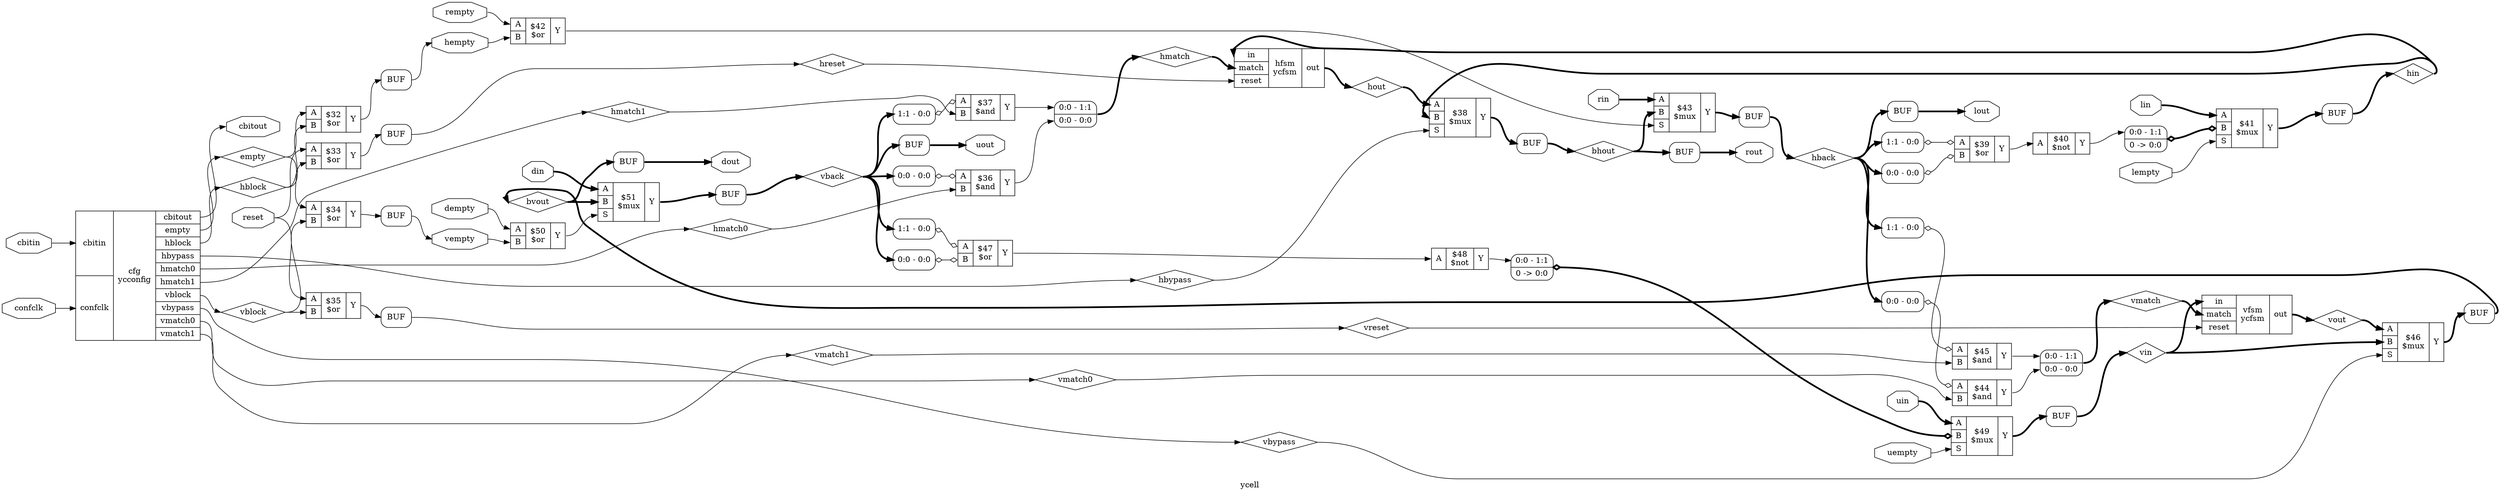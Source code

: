 digraph "ycell" {
label="ycell";
rankdir="LR";
remincross=true;
n21 [ shape=diamond, label="bvout", color="black", fontcolor="black" ];
n22 [ shape=diamond, label="vmatch", color="black", fontcolor="black" ];
n23 [ shape=diamond, label="bhout", color="black", fontcolor="black" ];
n24 [ shape=diamond, label="hmatch", color="black", fontcolor="black" ];
n25 [ shape=diamond, label="vback", color="black", fontcolor="black" ];
n26 [ shape=diamond, label="vout", color="black", fontcolor="black" ];
n27 [ shape=diamond, label="vin", color="black", fontcolor="black" ];
n28 [ shape=diamond, label="vreset", color="black", fontcolor="black" ];
n29 [ shape=diamond, label="hback", color="black", fontcolor="black" ];
n30 [ shape=diamond, label="hout", color="black", fontcolor="black" ];
n31 [ shape=diamond, label="hin", color="black", fontcolor="black" ];
n32 [ shape=diamond, label="hreset", color="black", fontcolor="black" ];
n33 [ shape=diamond, label="vmatch1", color="black", fontcolor="black" ];
n34 [ shape=diamond, label="vmatch0", color="black", fontcolor="black" ];
n35 [ shape=diamond, label="vbypass", color="black", fontcolor="black" ];
n36 [ shape=diamond, label="vblock", color="black", fontcolor="black" ];
n37 [ shape=diamond, label="hmatch1", color="black", fontcolor="black" ];
n38 [ shape=diamond, label="hmatch0", color="black", fontcolor="black" ];
n39 [ shape=diamond, label="hbypass", color="black", fontcolor="black" ];
n40 [ shape=diamond, label="hblock", color="black", fontcolor="black" ];
n41 [ shape=diamond, label="empty", color="black", fontcolor="black" ];
n42 [ shape=octagon, label="rout", color="black", fontcolor="black" ];
n43 [ shape=octagon, label="rin", color="black", fontcolor="black" ];
n44 [ shape=octagon, label="rempty", color="black", fontcolor="black" ];
n45 [ shape=octagon, label="lout", color="black", fontcolor="black" ];
n46 [ shape=octagon, label="lin", color="black", fontcolor="black" ];
n47 [ shape=octagon, label="lempty", color="black", fontcolor="black" ];
n48 [ shape=octagon, label="dout", color="black", fontcolor="black" ];
n49 [ shape=octagon, label="din", color="black", fontcolor="black" ];
n50 [ shape=octagon, label="dempty", color="black", fontcolor="black" ];
n51 [ shape=octagon, label="uout", color="black", fontcolor="black" ];
n52 [ shape=octagon, label="uin", color="black", fontcolor="black" ];
n53 [ shape=octagon, label="uempty", color="black", fontcolor="black" ];
n54 [ shape=octagon, label="vempty", color="black", fontcolor="black" ];
n55 [ shape=octagon, label="hempty", color="black", fontcolor="black" ];
n56 [ shape=octagon, label="cbitout", color="black", fontcolor="black" ];
n57 [ shape=octagon, label="cbitin", color="black", fontcolor="black" ];
n58 [ shape=octagon, label="confclk", color="black", fontcolor="black" ];
n59 [ shape=octagon, label="reset", color="black", fontcolor="black" ];
c64 [ shape=record, label="{{<p60> A|<p61> B|<p62> S}|$51\n$mux|{<p63> Y}}" ];
c65 [ shape=record, label="{{<p60> A|<p61> B}|$50\n$or|{<p63> Y}}" ];
c66 [ shape=record, label="{{<p60> A|<p61> B|<p62> S}|$49\n$mux|{<p63> Y}}" ];
x0 [ shape=record, style=rounded, label="<s1> 0:0 - 1:1 |0 -&gt; 0:0 " ];
x0:e -> c66:p61:w [arrowhead=odiamond, arrowtail=odiamond, dir=both, color="black", style="setlinewidth(3)", label=""];
c67 [ shape=record, label="{{<p60> A}|$48\n$not|{<p63> Y}}" ];
c68 [ shape=record, label="{{<p60> A|<p61> B}|$47\n$or|{<p63> Y}}" ];
x1 [ shape=record, style=rounded, label="<s0> 0:0 - 0:0 " ];
x1:e -> c68:p61:w [arrowhead=odiamond, arrowtail=odiamond, dir=both, color="black", label=""];
x2 [ shape=record, style=rounded, label="<s0> 1:1 - 0:0 " ];
x2:e -> c68:p60:w [arrowhead=odiamond, arrowtail=odiamond, dir=both, color="black", label=""];
c69 [ shape=record, label="{{<p60> A|<p61> B|<p62> S}|$46\n$mux|{<p63> Y}}" ];
c73 [ shape=record, label="{{<p70> in|<p71> match|<p59> reset}|vfsm\nycfsm|{<p72> out}}" ];
c74 [ shape=record, label="{{<p60> A|<p61> B}|$45\n$and|{<p63> Y}}" ];
x3 [ shape=record, style=rounded, label="<s0> 1:1 - 0:0 " ];
x3:e -> c74:p60:w [arrowhead=odiamond, arrowtail=odiamond, dir=both, color="black", label=""];
c75 [ shape=record, label="{{<p60> A|<p61> B}|$44\n$and|{<p63> Y}}" ];
x4 [ shape=record, style=rounded, label="<s0> 0:0 - 0:0 " ];
x4:e -> c75:p60:w [arrowhead=odiamond, arrowtail=odiamond, dir=both, color="black", label=""];
c76 [ shape=record, label="{{<p60> A|<p61> B|<p62> S}|$43\n$mux|{<p63> Y}}" ];
c77 [ shape=record, label="{{<p60> A|<p61> B}|$42\n$or|{<p63> Y}}" ];
c78 [ shape=record, label="{{<p60> A|<p61> B|<p62> S}|$41\n$mux|{<p63> Y}}" ];
x5 [ shape=record, style=rounded, label="<s1> 0:0 - 1:1 |0 -&gt; 0:0 " ];
x5:e -> c78:p61:w [arrowhead=odiamond, arrowtail=odiamond, dir=both, color="black", style="setlinewidth(3)", label=""];
c79 [ shape=record, label="{{<p60> A}|$40\n$not|{<p63> Y}}" ];
c80 [ shape=record, label="{{<p60> A|<p61> B}|$39\n$or|{<p63> Y}}" ];
x6 [ shape=record, style=rounded, label="<s0> 0:0 - 0:0 " ];
x6:e -> c80:p61:w [arrowhead=odiamond, arrowtail=odiamond, dir=both, color="black", label=""];
x7 [ shape=record, style=rounded, label="<s0> 1:1 - 0:0 " ];
x7:e -> c80:p60:w [arrowhead=odiamond, arrowtail=odiamond, dir=both, color="black", label=""];
c81 [ shape=record, label="{{<p60> A|<p61> B|<p62> S}|$38\n$mux|{<p63> Y}}" ];
c82 [ shape=record, label="{{<p70> in|<p71> match|<p59> reset}|hfsm\nycfsm|{<p72> out}}" ];
c83 [ shape=record, label="{{<p60> A|<p61> B}|$37\n$and|{<p63> Y}}" ];
x8 [ shape=record, style=rounded, label="<s0> 1:1 - 0:0 " ];
x8:e -> c83:p60:w [arrowhead=odiamond, arrowtail=odiamond, dir=both, color="black", label=""];
c84 [ shape=record, label="{{<p60> A|<p61> B}|$36\n$and|{<p63> Y}}" ];
x9 [ shape=record, style=rounded, label="<s0> 0:0 - 0:0 " ];
x9:e -> c84:p60:w [arrowhead=odiamond, arrowtail=odiamond, dir=both, color="black", label=""];
c85 [ shape=record, label="{{<p60> A|<p61> B}|$35\n$or|{<p63> Y}}" ];
c86 [ shape=record, label="{{<p60> A|<p61> B}|$34\n$or|{<p63> Y}}" ];
c87 [ shape=record, label="{{<p60> A|<p61> B}|$33\n$or|{<p63> Y}}" ];
c88 [ shape=record, label="{{<p60> A|<p61> B}|$32\n$or|{<p63> Y}}" ];
c89 [ shape=record, label="{{<p57> cbitin|<p58> confclk}|cfg\nycconfig|{<p56> cbitout|<p41> empty|<p40> hblock|<p39> hbypass|<p38> hmatch0|<p37> hmatch1|<p36> vblock|<p35> vbypass|<p34> vmatch0|<p33> vmatch1}}" ];
x10 [shape=box, style=rounded, label="BUF"];
x11 [shape=box, style=rounded, label="BUF"];
x12 [shape=box, style=rounded, label="BUF"];
x13 [shape=box, style=rounded, label="BUF"];
x14 [ shape=record, style=rounded, label="<s1> 0:0 - 1:1 |<s0> 0:0 - 0:0 " ];
x15 [shape=box, style=rounded, label="BUF"];
x16 [shape=box, style=rounded, label="BUF"];
x17 [shape=box, style=rounded, label="BUF"];
x18 [shape=box, style=rounded, label="BUF"];
x19 [shape=box, style=rounded, label="BUF"];
x20 [ shape=record, style=rounded, label="<s1> 0:0 - 1:1 |<s0> 0:0 - 0:0 " ];
x21 [shape=box, style=rounded, label="BUF"];
x22 [shape=box, style=rounded, label="BUF"];
x23 [shape=box, style=rounded, label="BUF"];
x24 [shape=box, style=rounded, label="BUF"];
x25 [shape=box, style=rounded, label="BUF"];
c64:p63:e -> x24:w:w [color="black", style="setlinewidth(3)", label=""];
c77:p63:e -> c76:p62:w [color="black", label=""];
c78:p63:e -> x17:w:w [color="black", style="setlinewidth(3)", label=""];
c79:p63:e -> x5:s1:w [color="black", label=""];
c80:p63:e -> c79:p60:w [color="black", label=""];
c81:p63:e -> x15:w:w [color="black", style="setlinewidth(3)", label=""];
c83:p63:e -> x14:s1:w [color="black", label=""];
c84:p63:e -> x14:s0:w [color="black", label=""];
c85:p63:e -> x13:w:w [color="black", label=""];
c86:p63:e -> x12:w:w [color="black", label=""];
c87:p63:e -> x11:w:w [color="black", label=""];
c65:p63:e -> c64:p62:w [color="black", label=""];
c88:p63:e -> x10:w:w [color="black", label=""];
x21:e:e -> n21:w [color="black", style="setlinewidth(3)", label=""];
n21:e -> c64:p61:w [color="black", style="setlinewidth(3)", label=""];
n21:e -> x22:w:w [color="black", style="setlinewidth(3)", label=""];
x20:e -> n22:w [color="black", style="setlinewidth(3)", label=""];
n22:e -> c73:p71:w [color="black", style="setlinewidth(3)", label=""];
x15:e:e -> n23:w [color="black", style="setlinewidth(3)", label=""];
n23:e -> c76:p61:w [color="black", style="setlinewidth(3)", label=""];
n23:e -> x16:w:w [color="black", style="setlinewidth(3)", label=""];
x14:e -> n24:w [color="black", style="setlinewidth(3)", label=""];
n24:e -> c82:p71:w [color="black", style="setlinewidth(3)", label=""];
x24:e:e -> n25:w [color="black", style="setlinewidth(3)", label=""];
n25:e -> x1:s0:w [color="black", style="setlinewidth(3)", label=""];
n25:e -> x25:w:w [color="black", style="setlinewidth(3)", label=""];
n25:e -> x2:s0:w [color="black", style="setlinewidth(3)", label=""];
n25:e -> x8:s0:w [color="black", style="setlinewidth(3)", label=""];
n25:e -> x9:s0:w [color="black", style="setlinewidth(3)", label=""];
c73:p72:e -> n26:w [color="black", style="setlinewidth(3)", label=""];
n26:e -> c69:p60:w [color="black", style="setlinewidth(3)", label=""];
x23:e:e -> n27:w [color="black", style="setlinewidth(3)", label=""];
n27:e -> c69:p61:w [color="black", style="setlinewidth(3)", label=""];
n27:e -> c73:p70:w [color="black", style="setlinewidth(3)", label=""];
x13:e:e -> n28:w [color="black", label=""];
n28:e -> c73:p59:w [color="black", label=""];
x18:e:e -> n29:w [color="black", style="setlinewidth(3)", label=""];
n29:e -> x19:w:w [color="black", style="setlinewidth(3)", label=""];
n29:e -> x3:s0:w [color="black", style="setlinewidth(3)", label=""];
n29:e -> x4:s0:w [color="black", style="setlinewidth(3)", label=""];
n29:e -> x6:s0:w [color="black", style="setlinewidth(3)", label=""];
n29:e -> x7:s0:w [color="black", style="setlinewidth(3)", label=""];
c66:p63:e -> x23:w:w [color="black", style="setlinewidth(3)", label=""];
c82:p72:e -> n30:w [color="black", style="setlinewidth(3)", label=""];
n30:e -> c81:p60:w [color="black", style="setlinewidth(3)", label=""];
x17:e:e -> n31:w [color="black", style="setlinewidth(3)", label=""];
n31:e -> c81:p61:w [color="black", style="setlinewidth(3)", label=""];
n31:e -> c82:p70:w [color="black", style="setlinewidth(3)", label=""];
x11:e:e -> n32:w [color="black", label=""];
n32:e -> c82:p59:w [color="black", label=""];
c89:p33:e -> n33:w [color="black", label=""];
n33:e -> c74:p61:w [color="black", label=""];
c89:p34:e -> n34:w [color="black", label=""];
n34:e -> c75:p61:w [color="black", label=""];
c89:p35:e -> n35:w [color="black", label=""];
n35:e -> c69:p62:w [color="black", label=""];
c89:p36:e -> n36:w [color="black", label=""];
n36:e -> c85:p61:w [color="black", label=""];
n36:e -> c86:p61:w [color="black", label=""];
c89:p37:e -> n37:w [color="black", label=""];
n37:e -> c83:p61:w [color="black", label=""];
c89:p38:e -> n38:w [color="black", label=""];
n38:e -> c84:p61:w [color="black", label=""];
c89:p39:e -> n39:w [color="black", label=""];
n39:e -> c81:p62:w [color="black", label=""];
c67:p63:e -> x0:s1:w [color="black", label=""];
c89:p40:e -> n40:w [color="black", label=""];
n40:e -> c87:p61:w [color="black", label=""];
n40:e -> c88:p61:w [color="black", label=""];
c89:p41:e -> n41:w [color="black", label=""];
n41:e -> c86:p60:w [color="black", label=""];
n41:e -> c88:p60:w [color="black", label=""];
x16:e:e -> n42:w [color="black", style="setlinewidth(3)", label=""];
n43:e -> c76:p60:w [color="black", style="setlinewidth(3)", label=""];
n44:e -> c77:p60:w [color="black", label=""];
x19:e:e -> n45:w [color="black", style="setlinewidth(3)", label=""];
n46:e -> c78:p60:w [color="black", style="setlinewidth(3)", label=""];
n47:e -> c78:p62:w [color="black", label=""];
x22:e:e -> n48:w [color="black", style="setlinewidth(3)", label=""];
n49:e -> c64:p60:w [color="black", style="setlinewidth(3)", label=""];
c68:p63:e -> c67:p60:w [color="black", label=""];
n50:e -> c65:p60:w [color="black", label=""];
x25:e:e -> n51:w [color="black", style="setlinewidth(3)", label=""];
n52:e -> c66:p60:w [color="black", style="setlinewidth(3)", label=""];
n53:e -> c66:p62:w [color="black", label=""];
x12:e:e -> n54:w [color="black", label=""];
n54:e -> c65:p61:w [color="black", label=""];
x10:e:e -> n55:w [color="black", label=""];
n55:e -> c77:p61:w [color="black", label=""];
c89:p56:e -> n56:w [color="black", label=""];
n57:e -> c89:p57:w [color="black", label=""];
n58:e -> c89:p58:w [color="black", label=""];
n59:e -> c85:p60:w [color="black", label=""];
n59:e -> c87:p60:w [color="black", label=""];
c69:p63:e -> x21:w:w [color="black", style="setlinewidth(3)", label=""];
c74:p63:e -> x20:s1:w [color="black", label=""];
c75:p63:e -> x20:s0:w [color="black", label=""];
c76:p63:e -> x18:w:w [color="black", style="setlinewidth(3)", label=""];
}
